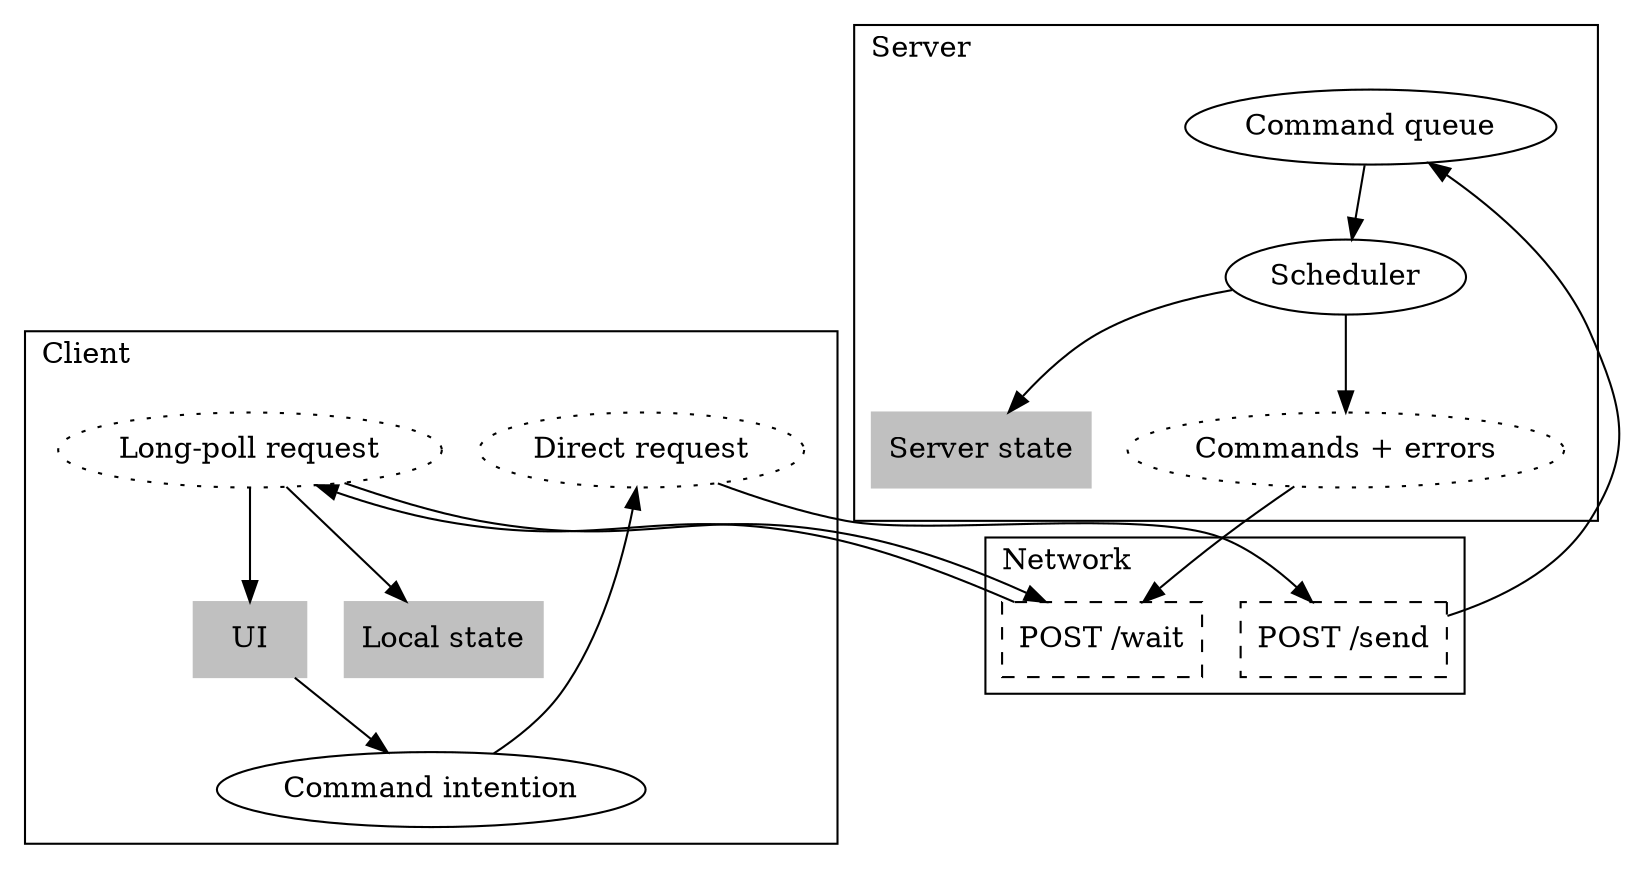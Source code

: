 strict digraph {
    subgraph cluster_1 {
        label = "Client"
        labeljust = "l"
        "Command intention"
        "Local state" [shape="rect", style="filled", color="gray"]
        "UI" [shape="rect", style="filled", color="gray"]
        subgraph cluster_4 {
            label = ""
            style = "filled"
            color = "white"
            "Direct request" [style="dotted"]
            "Long-poll request" [style="dotted"]
        }
    }

    subgraph cluster_2 {
        label = "Server"
        labeljust = "l"
        "Command queue"
        "Scheduler"
        "Server state" [shape="rect", style="filled", color="gray"]
        subgraph cluster_4 {
            label = ""
            style = "filled"
            color = "white"
            "Commands + errors" [style="dotted"]
        }
    }

    subgraph cluster_3 {
        label = "Network"
        labeljust = "l"
        POST1 [label="POST /send", shape="polygon", style="dashed"]
        POST2 [label="POST /wait", shape="polygon", style="dashed"]
    }

    "UI" -> "Command intention" -> "Direct request" -> POST1 -> "Command queue"
    "Command queue" -> "Scheduler" -> "Server state"
    "Scheduler" -> "Server state"
    "Scheduler" -> "Commands + errors" -> POST2
    "Long-poll request" -> POST2
    POST2 -> "Long-poll request" -> "Local state", "UI"
}